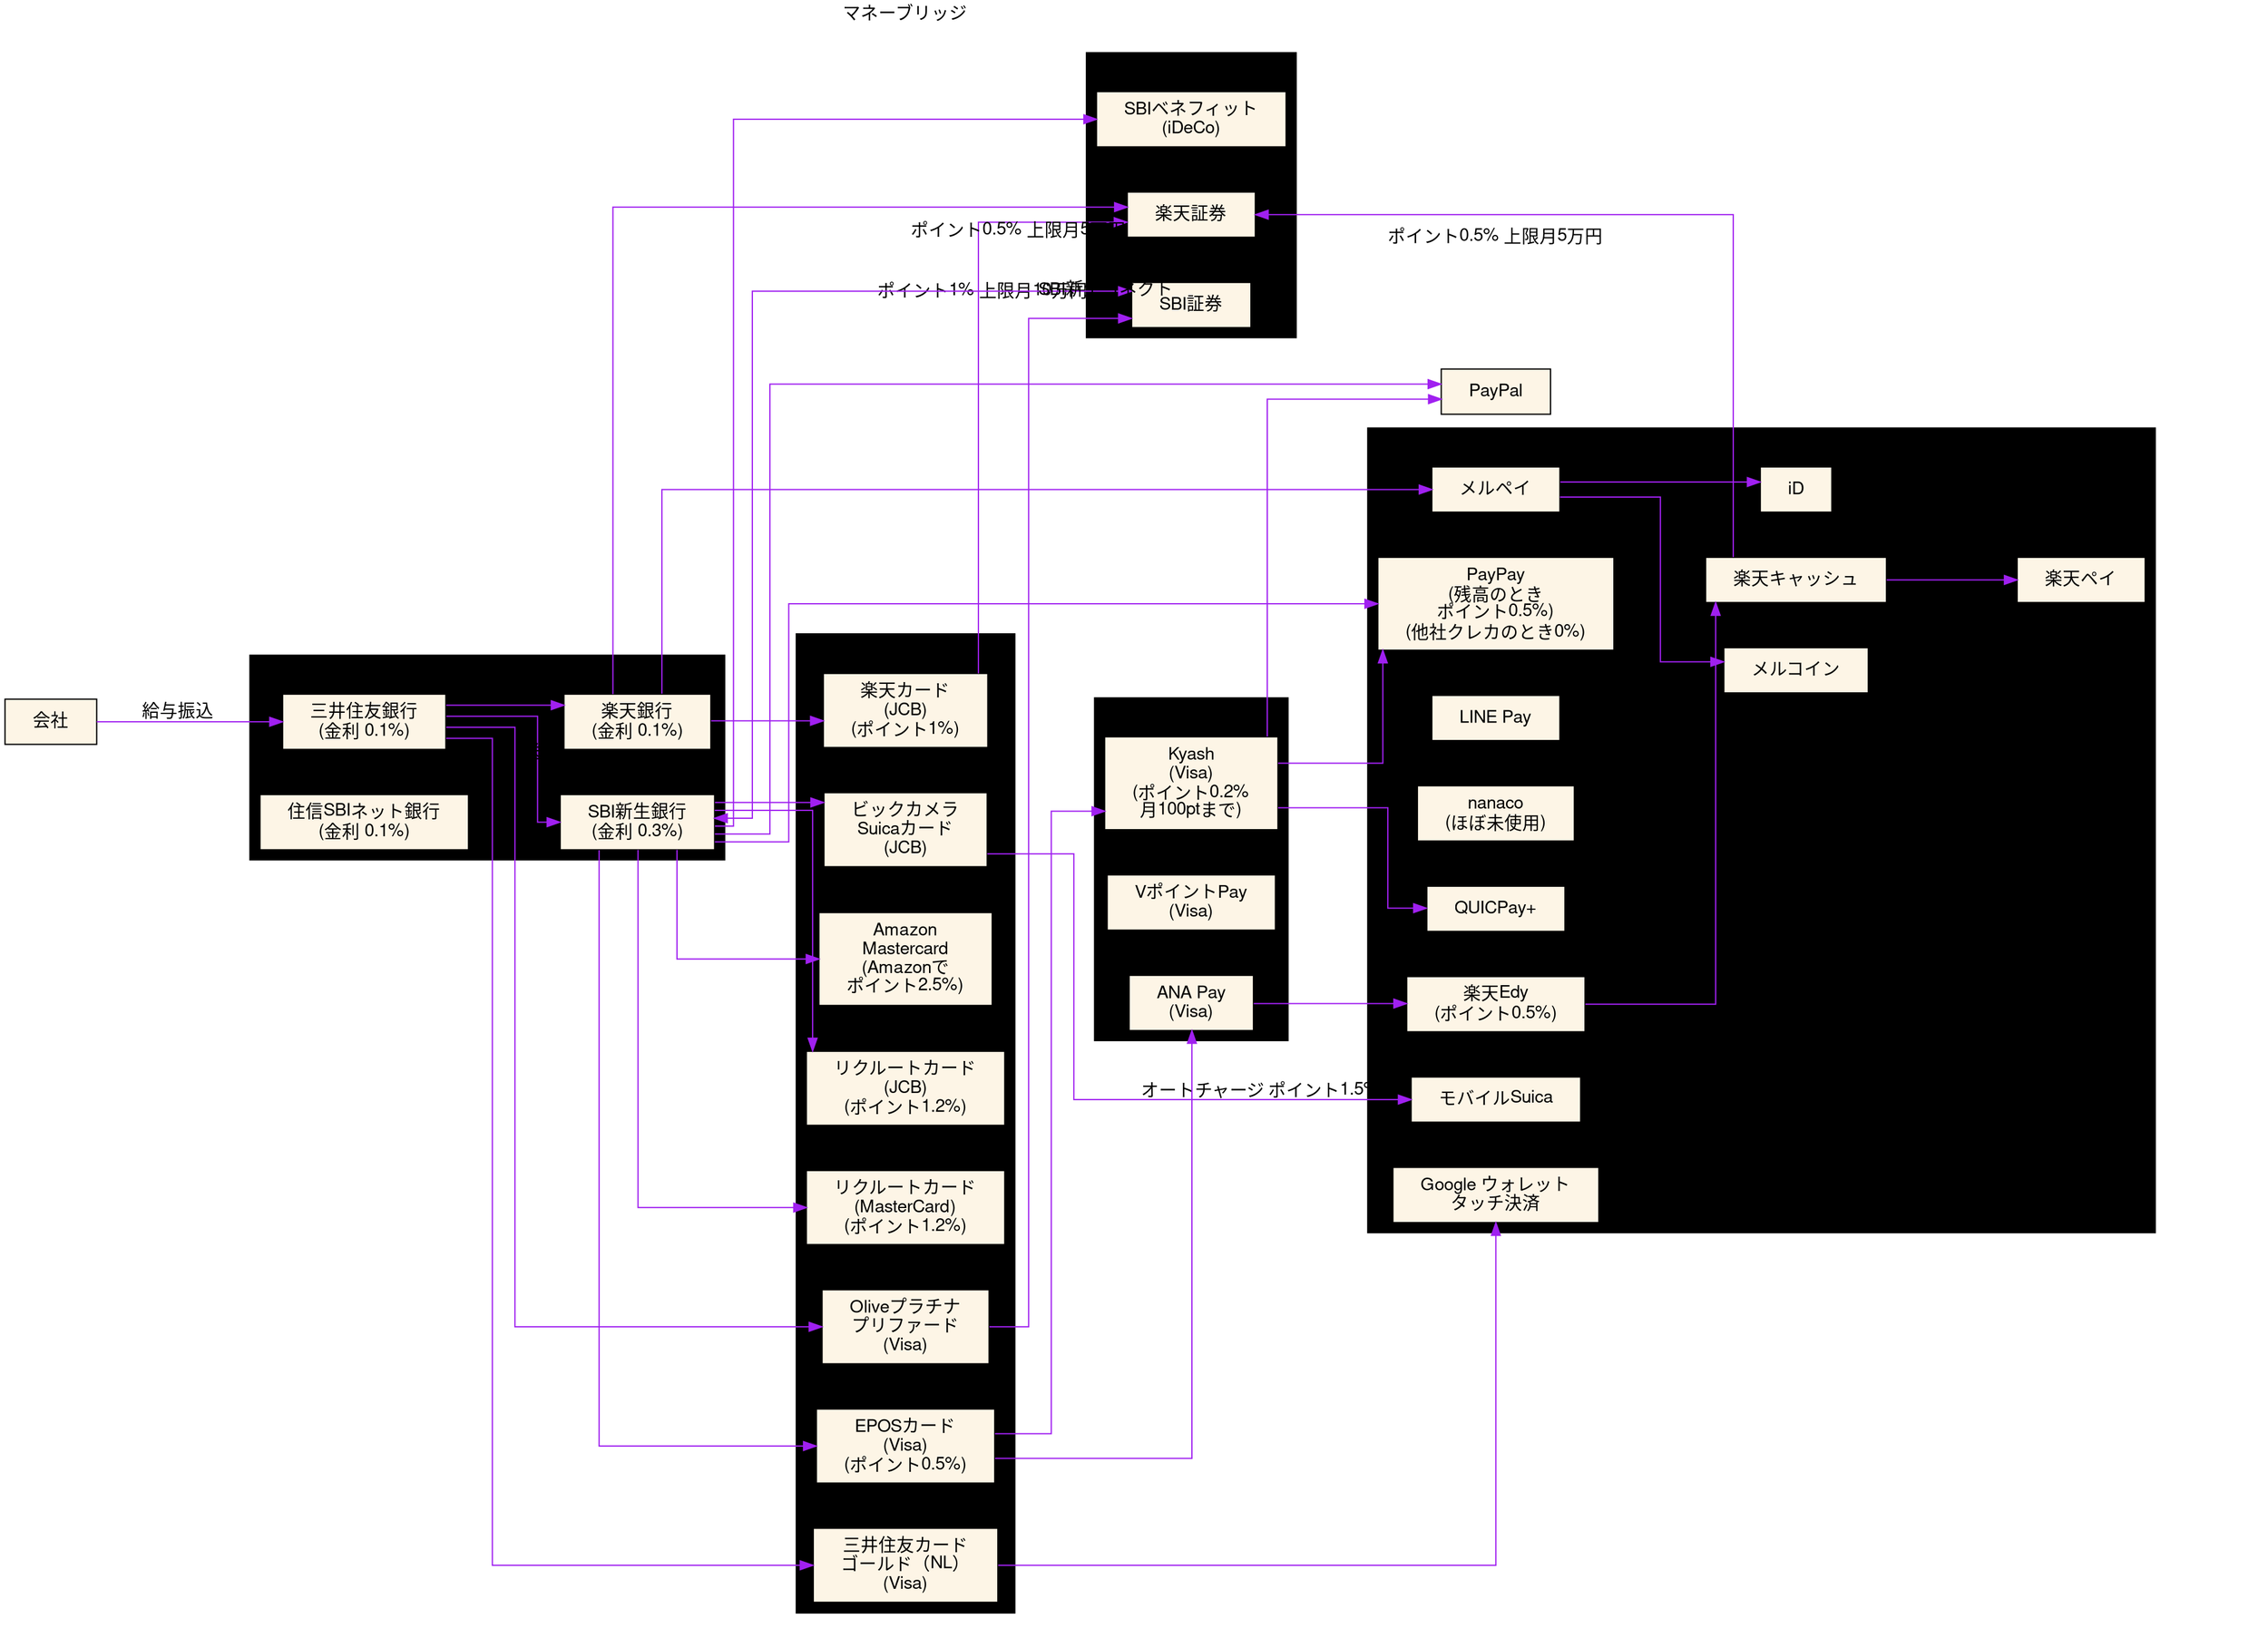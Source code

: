 digraph G    {
    rankdir=LR;
    splines=ortho;
    nodesep=0.5;
    ranksep=1.0;
    fontname="Helvetica,Arial,sans-serif";
    
    node [
        fontname="Helvetica,Arial,sans-serif",
        shape=box,
        style=filled,
        fillcolor="#fdf5e6",
        margin="0.3,0.1"
    ];
    edge [
        fontname="Helvetica,Arial,sans-serif",
        // decorate=true,
        color=purple,
    ];
    
    subgraph cluster_銀行 {
        label="銀行";
        bgcolor="#eef";
        "SBI新生銀行" [label="SBI新生銀行\n(金利 0.3%)"];
        "三井住友銀行" [label="三井住友銀行\n(金利 0.1%)"];
        "住信SBIネット銀行" [label="住信SBIネット銀行\n(金利 0.1%)"];
        "楽天銀行" [label="楽天銀行\n(金利 0.1%)"];
    }
    "会社" -> "三井住友銀行" [label="給与振込"];
    "三井住友銀行" -> "楽天銀行" [
        headlabel="自動送金"
        labeldistance=5
        labelangle=50
    ];
    "三井住友銀行" -> "SBI新生銀行" [
        headlabel="自動送金"
        labeldistance=5
        labelangle=-5
    ];

    subgraph cluster_カード {
        label="クレジットカード";
        bgcolor="#eef";
        "楽天カード" [label="楽天カード\n(JCB)\n(ポイント1%)"];
        "ビックカメラSuicaカード" [label="ビックカメラ\nSuicaカード\n(JCB)"];
        "Amazonカード" [label="Amazon\nMastercard\n(Amazonで\nポイント2.5%)"];
        "Oliveプラチナ" [label="Oliveプラチナ\nプリファード\n(Visa)"];
        "三井住友カードゴールド" [label="三井住友カード\nゴールド（NL）\n(Visa)"];
        "リクルートカードJCB" [label="リクルートカード\n(JCB)\n(ポイント1.2%)"];
        "リクルートカードMC" [label="リクルートカード\n(MasterCard)\n(ポイント1.2%)"];
        "EPOSカード" [label="EPOSカード\n(Visa)\n(ポイント0.5%)"];
    }
    "楽天銀行" -> "楽天カード";
    "SBI新生銀行" -> "ビックカメラSuicaカード";
    "SBI新生銀行" -> "Amazonカード";
    "三井住友銀行" -> "Oliveプラチナ";
    "三井住友銀行" -> "三井住友カードゴールド";
    "SBI新生銀行" -> "リクルートカードJCB";
    "SBI新生銀行" -> "リクルートカードMC";
    "SBI新生銀行" -> "EPOSカード";

    subgraph cluster_証券 {
        label="証券";
        bgcolor="#eef";
        "楽天銀行" -> "楽天証券" [label="マネーブリッジ"];

        "SBIベネフィット" [label="SBIベネフィット\n(iDeCo)"];

        "SBI証券" -> "SBI新生銀行" [
            taillabel="SBI新生コネクト"
            labeldistance=2
            labelangle=-2
            dir="both"
        ];
        "SBI新生銀行" -> "SBIベネフィット";
    }

    "Oliveプラチナ" -> "SBI証券" [
        headlabel="ポイント1% 上限月10万円"
        labeldistance=12
        labelangle=-10
    ];
    "楽天カード" -> "楽天証券" [
        headlabel="ポイント0.5% 上限月5万円"
        // labeldistance=3.5
        // labelangle=90
    ];

    subgraph cluster_プリペイド {
        label="プリペイドカード";
        bgcolor="#eef";
        "Kyash" [label="Kyash\n(Visa)\n(ポイント0.2%\n月100ptまで)"];
        "VポイントPay" [label="VポイントPay\n(Visa)"];
        "ANA Pay" [label="ANA Pay\n(Visa)"];
    }
    "EPOSカード" -> "Kyash";
    "EPOSカード" -> "ANA Pay";
    "Kyash" -> "PayPay";
    "Kyash" -> "PayPal";
    "SBI新生銀行" -> "PayPal";

    subgraph cluster_電子マネー {
        label="電子マネー";
        bgcolor="#eef";
        "PayPay" [label="PayPay\n(残高のとき\nポイント0.5%)\n(他社クレカのとき0%)"];
        "モバイルSuica" [label="モバイルSuica"];
        "LINE Pay" [label="LINE Pay"];
        "nanaco" [label="nanaco\n(ほぼ未使用)"];
        "楽天Edy" [label="楽天Edy\n(ポイント0.5%)"];
        "楽天キャッシュ";
        "楽天ペイ";
        "iD";
        "メルペイ";
        "メルコイン";
        "QUICPay+" [label="QUICPay+"];
        "Googleウォレット" [label="Google ウォレット\nタッチ決済"];
    }
    "SBI新生銀行" -> "PayPay";
    "ビックカメラSuicaカード" -> "モバイルSuica" [
        headlabel="オートチャージ ポイント1.5%"
        labeldistance=12
        labelangle=-3
    ];
    "楽天銀行" -> "メルペイ" -> "iD";
    "メルペイ" -> "メルコイン";
    "三井住友カードゴールド" -> "Googleウォレット";
    "Kyash" -> "QUICPay+";
    "ANA Pay" -> "楽天Edy";
    "楽天Edy" -> "楽天キャッシュ" [
        headlabel="0%"
        labeldistance=12
        labelangle=-10
    ];
    "楽天キャッシュ" -> "楽天ペイ" [label="1.5%"];
    "楽天キャッシュ" -> "楽天証券" [label="ポイント0.5% 上限月5万円"];
    
    // ダミーノードで位置調整
    subgraph adjust {
        invisible1 [style=invis];
        invisible1 -> "SBI証券" [style=invis];
    }
}
